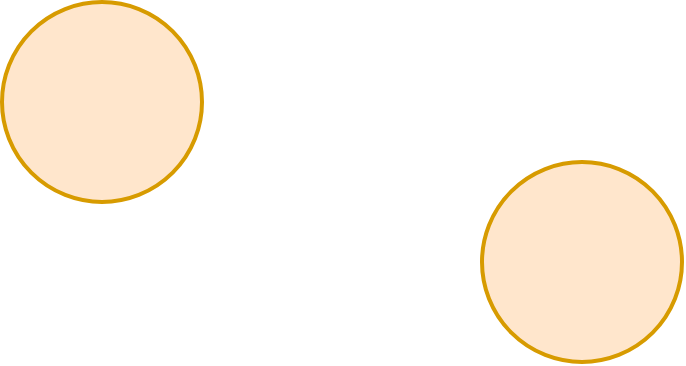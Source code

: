 <mxfile version="20.2.4" type="github"><diagram id="qk5CS6JSyUZtZEasj9iB" name="第 1 页"><mxGraphModel dx="965" dy="589" grid="1" gridSize="10" guides="1" tooltips="1" connect="1" arrows="1" fold="1" page="1" pageScale="1" pageWidth="827" pageHeight="1169" math="0" shadow="0"><root><mxCell id="0"/><mxCell id="1" parent="0"/><mxCell id="fEVAYDxNIXT5lv9ri8Bh-14" value="" style="strokeWidth=2;html=1;shape=mxgraph.flowchart.start_2;whiteSpace=wrap;fillColor=#ffe6cc;strokeColor=#d79b00;" vertex="1" parent="1"><mxGeometry x="120" y="390" width="100" height="100" as="geometry"/></mxCell><mxCell id="fEVAYDxNIXT5lv9ri8Bh-15" value="" style="strokeWidth=2;html=1;shape=mxgraph.flowchart.start_2;whiteSpace=wrap;fillColor=#ffe6cc;strokeColor=#d79b00;" vertex="1" parent="1"><mxGeometry x="360" y="470" width="100" height="100" as="geometry"/></mxCell></root></mxGraphModel></diagram></mxfile>